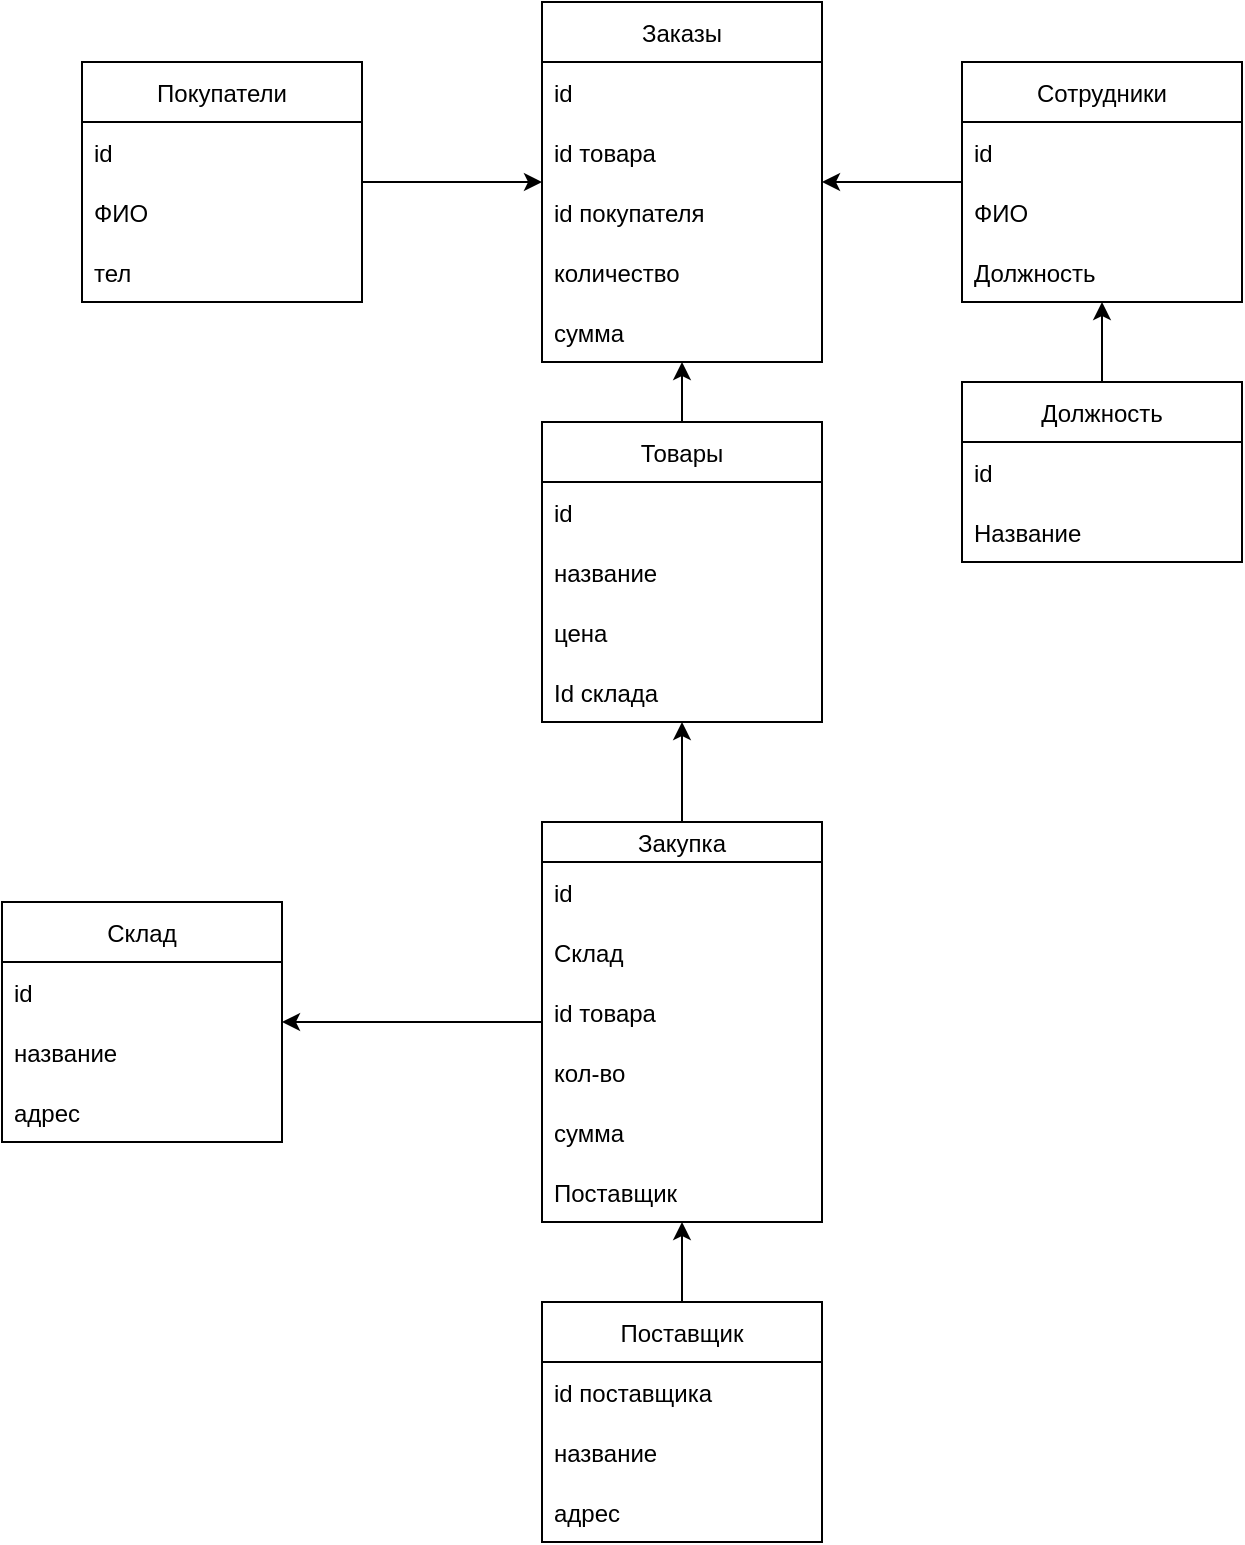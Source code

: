 <mxfile version="16.5.6" type="device"><diagram id="BSfIdujnQ2hXvwdtNfML" name="Page-1"><mxGraphModel dx="668" dy="727" grid="1" gridSize="10" guides="1" tooltips="1" connect="1" arrows="1" fold="1" page="1" pageScale="1" pageWidth="827" pageHeight="1169" math="0" shadow="0"><root><mxCell id="0"/><mxCell id="1" parent="0"/><mxCell id="uxD9HiyKJ81LPx5MvsU4-44" style="edgeStyle=orthogonalEdgeStyle;rounded=0;orthogonalLoop=1;jettySize=auto;html=1;" edge="1" parent="1" source="uxD9HiyKJ81LPx5MvsU4-17" target="uxD9HiyKJ81LPx5MvsU4-25"><mxGeometry relative="1" as="geometry"/></mxCell><mxCell id="uxD9HiyKJ81LPx5MvsU4-17" value="Покупатели" style="swimlane;fontStyle=0;childLayout=stackLayout;horizontal=1;startSize=30;horizontalStack=0;resizeParent=1;resizeParentMax=0;resizeLast=0;collapsible=1;marginBottom=0;" vertex="1" parent="1"><mxGeometry x="170" y="90" width="140" height="120" as="geometry"/></mxCell><mxCell id="uxD9HiyKJ81LPx5MvsU4-18" value="id" style="text;strokeColor=none;fillColor=none;align=left;verticalAlign=middle;spacingLeft=4;spacingRight=4;overflow=hidden;points=[[0,0.5],[1,0.5]];portConstraint=eastwest;rotatable=0;" vertex="1" parent="uxD9HiyKJ81LPx5MvsU4-17"><mxGeometry y="30" width="140" height="30" as="geometry"/></mxCell><mxCell id="uxD9HiyKJ81LPx5MvsU4-19" value="ФИО" style="text;strokeColor=none;fillColor=none;align=left;verticalAlign=middle;spacingLeft=4;spacingRight=4;overflow=hidden;points=[[0,0.5],[1,0.5]];portConstraint=eastwest;rotatable=0;" vertex="1" parent="uxD9HiyKJ81LPx5MvsU4-17"><mxGeometry y="60" width="140" height="30" as="geometry"/></mxCell><mxCell id="uxD9HiyKJ81LPx5MvsU4-20" value="тел" style="text;strokeColor=none;fillColor=none;align=left;verticalAlign=middle;spacingLeft=4;spacingRight=4;overflow=hidden;points=[[0,0.5],[1,0.5]];portConstraint=eastwest;rotatable=0;" vertex="1" parent="uxD9HiyKJ81LPx5MvsU4-17"><mxGeometry y="90" width="140" height="30" as="geometry"/></mxCell><mxCell id="uxD9HiyKJ81LPx5MvsU4-25" value="Заказы" style="swimlane;fontStyle=0;childLayout=stackLayout;horizontal=1;startSize=30;horizontalStack=0;resizeParent=1;resizeParentMax=0;resizeLast=0;collapsible=1;marginBottom=0;" vertex="1" parent="1"><mxGeometry x="400" y="60" width="140" height="180" as="geometry"/></mxCell><mxCell id="uxD9HiyKJ81LPx5MvsU4-26" value="id" style="text;strokeColor=none;fillColor=none;align=left;verticalAlign=middle;spacingLeft=4;spacingRight=4;overflow=hidden;points=[[0,0.5],[1,0.5]];portConstraint=eastwest;rotatable=0;" vertex="1" parent="uxD9HiyKJ81LPx5MvsU4-25"><mxGeometry y="30" width="140" height="30" as="geometry"/></mxCell><mxCell id="uxD9HiyKJ81LPx5MvsU4-27" value="id товара" style="text;strokeColor=none;fillColor=none;align=left;verticalAlign=middle;spacingLeft=4;spacingRight=4;overflow=hidden;points=[[0,0.5],[1,0.5]];portConstraint=eastwest;rotatable=0;" vertex="1" parent="uxD9HiyKJ81LPx5MvsU4-25"><mxGeometry y="60" width="140" height="30" as="geometry"/></mxCell><mxCell id="uxD9HiyKJ81LPx5MvsU4-28" value="id покупателя" style="text;strokeColor=none;fillColor=none;align=left;verticalAlign=middle;spacingLeft=4;spacingRight=4;overflow=hidden;points=[[0,0.5],[1,0.5]];portConstraint=eastwest;rotatable=0;" vertex="1" parent="uxD9HiyKJ81LPx5MvsU4-25"><mxGeometry y="90" width="140" height="30" as="geometry"/></mxCell><mxCell id="uxD9HiyKJ81LPx5MvsU4-48" value="количество" style="text;strokeColor=none;fillColor=none;align=left;verticalAlign=middle;spacingLeft=4;spacingRight=4;overflow=hidden;points=[[0,0.5],[1,0.5]];portConstraint=eastwest;rotatable=0;" vertex="1" parent="uxD9HiyKJ81LPx5MvsU4-25"><mxGeometry y="120" width="140" height="30" as="geometry"/></mxCell><mxCell id="uxD9HiyKJ81LPx5MvsU4-49" value="сумма" style="text;strokeColor=none;fillColor=none;align=left;verticalAlign=middle;spacingLeft=4;spacingRight=4;overflow=hidden;points=[[0,0.5],[1,0.5]];portConstraint=eastwest;rotatable=0;" vertex="1" parent="uxD9HiyKJ81LPx5MvsU4-25"><mxGeometry y="150" width="140" height="30" as="geometry"/></mxCell><mxCell id="uxD9HiyKJ81LPx5MvsU4-46" style="edgeStyle=orthogonalEdgeStyle;rounded=0;orthogonalLoop=1;jettySize=auto;html=1;" edge="1" parent="1" source="uxD9HiyKJ81LPx5MvsU4-29" target="uxD9HiyKJ81LPx5MvsU4-25"><mxGeometry relative="1" as="geometry"/></mxCell><mxCell id="uxD9HiyKJ81LPx5MvsU4-29" value="Товары" style="swimlane;fontStyle=0;childLayout=stackLayout;horizontal=1;startSize=30;horizontalStack=0;resizeParent=1;resizeParentMax=0;resizeLast=0;collapsible=1;marginBottom=0;" vertex="1" parent="1"><mxGeometry x="400" y="270" width="140" height="150" as="geometry"/></mxCell><mxCell id="uxD9HiyKJ81LPx5MvsU4-30" value="id" style="text;strokeColor=none;fillColor=none;align=left;verticalAlign=middle;spacingLeft=4;spacingRight=4;overflow=hidden;points=[[0,0.5],[1,0.5]];portConstraint=eastwest;rotatable=0;" vertex="1" parent="uxD9HiyKJ81LPx5MvsU4-29"><mxGeometry y="30" width="140" height="30" as="geometry"/></mxCell><mxCell id="uxD9HiyKJ81LPx5MvsU4-31" value="название" style="text;strokeColor=none;fillColor=none;align=left;verticalAlign=middle;spacingLeft=4;spacingRight=4;overflow=hidden;points=[[0,0.5],[1,0.5]];portConstraint=eastwest;rotatable=0;" vertex="1" parent="uxD9HiyKJ81LPx5MvsU4-29"><mxGeometry y="60" width="140" height="30" as="geometry"/></mxCell><mxCell id="uxD9HiyKJ81LPx5MvsU4-32" value="цена" style="text;strokeColor=none;fillColor=none;align=left;verticalAlign=middle;spacingLeft=4;spacingRight=4;overflow=hidden;points=[[0,0.5],[1,0.5]];portConstraint=eastwest;rotatable=0;" vertex="1" parent="uxD9HiyKJ81LPx5MvsU4-29"><mxGeometry y="90" width="140" height="30" as="geometry"/></mxCell><mxCell id="uxD9HiyKJ81LPx5MvsU4-50" value="Id склада" style="text;strokeColor=none;fillColor=none;align=left;verticalAlign=middle;spacingLeft=4;spacingRight=4;overflow=hidden;points=[[0,0.5],[1,0.5]];portConstraint=eastwest;rotatable=0;" vertex="1" parent="uxD9HiyKJ81LPx5MvsU4-29"><mxGeometry y="120" width="140" height="30" as="geometry"/></mxCell><mxCell id="uxD9HiyKJ81LPx5MvsU4-33" value="Склад" style="swimlane;fontStyle=0;childLayout=stackLayout;horizontal=1;startSize=30;horizontalStack=0;resizeParent=1;resizeParentMax=0;resizeLast=0;collapsible=1;marginBottom=0;" vertex="1" parent="1"><mxGeometry x="130" y="510" width="140" height="120" as="geometry"/></mxCell><mxCell id="uxD9HiyKJ81LPx5MvsU4-34" value="id" style="text;strokeColor=none;fillColor=none;align=left;verticalAlign=middle;spacingLeft=4;spacingRight=4;overflow=hidden;points=[[0,0.5],[1,0.5]];portConstraint=eastwest;rotatable=0;" vertex="1" parent="uxD9HiyKJ81LPx5MvsU4-33"><mxGeometry y="30" width="140" height="30" as="geometry"/></mxCell><mxCell id="uxD9HiyKJ81LPx5MvsU4-35" value="название" style="text;strokeColor=none;fillColor=none;align=left;verticalAlign=middle;spacingLeft=4;spacingRight=4;overflow=hidden;points=[[0,0.5],[1,0.5]];portConstraint=eastwest;rotatable=0;" vertex="1" parent="uxD9HiyKJ81LPx5MvsU4-33"><mxGeometry y="60" width="140" height="30" as="geometry"/></mxCell><mxCell id="uxD9HiyKJ81LPx5MvsU4-36" value="адрес" style="text;strokeColor=none;fillColor=none;align=left;verticalAlign=middle;spacingLeft=4;spacingRight=4;overflow=hidden;points=[[0,0.5],[1,0.5]];portConstraint=eastwest;rotatable=0;" vertex="1" parent="uxD9HiyKJ81LPx5MvsU4-33"><mxGeometry y="90" width="140" height="30" as="geometry"/></mxCell><mxCell id="uxD9HiyKJ81LPx5MvsU4-45" style="edgeStyle=orthogonalEdgeStyle;rounded=0;orthogonalLoop=1;jettySize=auto;html=1;" edge="1" parent="1" source="uxD9HiyKJ81LPx5MvsU4-37" target="uxD9HiyKJ81LPx5MvsU4-25"><mxGeometry relative="1" as="geometry"/></mxCell><mxCell id="uxD9HiyKJ81LPx5MvsU4-37" value="Сотрудники" style="swimlane;fontStyle=0;childLayout=stackLayout;horizontal=1;startSize=30;horizontalStack=0;resizeParent=1;resizeParentMax=0;resizeLast=0;collapsible=1;marginBottom=0;" vertex="1" parent="1"><mxGeometry x="610" y="90" width="140" height="120" as="geometry"/></mxCell><mxCell id="uxD9HiyKJ81LPx5MvsU4-38" value="id" style="text;strokeColor=none;fillColor=none;align=left;verticalAlign=middle;spacingLeft=4;spacingRight=4;overflow=hidden;points=[[0,0.5],[1,0.5]];portConstraint=eastwest;rotatable=0;" vertex="1" parent="uxD9HiyKJ81LPx5MvsU4-37"><mxGeometry y="30" width="140" height="30" as="geometry"/></mxCell><mxCell id="uxD9HiyKJ81LPx5MvsU4-39" value="ФИО" style="text;strokeColor=none;fillColor=none;align=left;verticalAlign=middle;spacingLeft=4;spacingRight=4;overflow=hidden;points=[[0,0.5],[1,0.5]];portConstraint=eastwest;rotatable=0;" vertex="1" parent="uxD9HiyKJ81LPx5MvsU4-37"><mxGeometry y="60" width="140" height="30" as="geometry"/></mxCell><mxCell id="uxD9HiyKJ81LPx5MvsU4-40" value="Должность" style="text;strokeColor=none;fillColor=none;align=left;verticalAlign=middle;spacingLeft=4;spacingRight=4;overflow=hidden;points=[[0,0.5],[1,0.5]];portConstraint=eastwest;rotatable=0;" vertex="1" parent="uxD9HiyKJ81LPx5MvsU4-37"><mxGeometry y="90" width="140" height="30" as="geometry"/></mxCell><mxCell id="uxD9HiyKJ81LPx5MvsU4-63" style="edgeStyle=orthogonalEdgeStyle;rounded=0;orthogonalLoop=1;jettySize=auto;html=1;" edge="1" parent="1" source="uxD9HiyKJ81LPx5MvsU4-51" target="uxD9HiyKJ81LPx5MvsU4-33"><mxGeometry relative="1" as="geometry"/></mxCell><mxCell id="uxD9HiyKJ81LPx5MvsU4-69" style="edgeStyle=orthogonalEdgeStyle;rounded=0;orthogonalLoop=1;jettySize=auto;html=1;" edge="1" parent="1" source="uxD9HiyKJ81LPx5MvsU4-51" target="uxD9HiyKJ81LPx5MvsU4-29"><mxGeometry relative="1" as="geometry"/></mxCell><mxCell id="uxD9HiyKJ81LPx5MvsU4-51" value="Закупка" style="swimlane;fontStyle=0;childLayout=stackLayout;horizontal=1;startSize=20;horizontalStack=0;resizeParent=1;resizeParentMax=0;resizeLast=0;collapsible=1;marginBottom=0;" vertex="1" parent="1"><mxGeometry x="400" y="470" width="140" height="200" as="geometry"/></mxCell><mxCell id="uxD9HiyKJ81LPx5MvsU4-52" value="id" style="text;strokeColor=none;fillColor=none;align=left;verticalAlign=middle;spacingLeft=4;spacingRight=4;overflow=hidden;points=[[0,0.5],[1,0.5]];portConstraint=eastwest;rotatable=0;" vertex="1" parent="uxD9HiyKJ81LPx5MvsU4-51"><mxGeometry y="20" width="140" height="30" as="geometry"/></mxCell><mxCell id="uxD9HiyKJ81LPx5MvsU4-53" value="Склад" style="text;strokeColor=none;fillColor=none;align=left;verticalAlign=middle;spacingLeft=4;spacingRight=4;overflow=hidden;points=[[0,0.5],[1,0.5]];portConstraint=eastwest;rotatable=0;" vertex="1" parent="uxD9HiyKJ81LPx5MvsU4-51"><mxGeometry y="50" width="140" height="30" as="geometry"/></mxCell><mxCell id="uxD9HiyKJ81LPx5MvsU4-54" value="id товара" style="text;strokeColor=none;fillColor=none;align=left;verticalAlign=middle;spacingLeft=4;spacingRight=4;overflow=hidden;points=[[0,0.5],[1,0.5]];portConstraint=eastwest;rotatable=0;" vertex="1" parent="uxD9HiyKJ81LPx5MvsU4-51"><mxGeometry y="80" width="140" height="30" as="geometry"/></mxCell><mxCell id="uxD9HiyKJ81LPx5MvsU4-55" value="кол-во" style="text;strokeColor=none;fillColor=none;align=left;verticalAlign=middle;spacingLeft=4;spacingRight=4;overflow=hidden;points=[[0,0.5],[1,0.5]];portConstraint=eastwest;rotatable=0;" vertex="1" parent="uxD9HiyKJ81LPx5MvsU4-51"><mxGeometry y="110" width="140" height="30" as="geometry"/></mxCell><mxCell id="uxD9HiyKJ81LPx5MvsU4-56" value="сумма" style="text;strokeColor=none;fillColor=none;align=left;verticalAlign=middle;spacingLeft=4;spacingRight=4;overflow=hidden;points=[[0,0.5],[1,0.5]];portConstraint=eastwest;rotatable=0;" vertex="1" parent="uxD9HiyKJ81LPx5MvsU4-51"><mxGeometry y="140" width="140" height="30" as="geometry"/></mxCell><mxCell id="uxD9HiyKJ81LPx5MvsU4-57" value="Поставщик" style="text;strokeColor=none;fillColor=none;align=left;verticalAlign=middle;spacingLeft=4;spacingRight=4;overflow=hidden;points=[[0,0.5],[1,0.5]];portConstraint=eastwest;rotatable=0;" vertex="1" parent="uxD9HiyKJ81LPx5MvsU4-51"><mxGeometry y="170" width="140" height="30" as="geometry"/></mxCell><mxCell id="uxD9HiyKJ81LPx5MvsU4-62" style="edgeStyle=orthogonalEdgeStyle;rounded=0;orthogonalLoop=1;jettySize=auto;html=1;" edge="1" parent="1" source="uxD9HiyKJ81LPx5MvsU4-58" target="uxD9HiyKJ81LPx5MvsU4-51"><mxGeometry relative="1" as="geometry"/></mxCell><mxCell id="uxD9HiyKJ81LPx5MvsU4-58" value="Поставщик" style="swimlane;fontStyle=0;childLayout=stackLayout;horizontal=1;startSize=30;horizontalStack=0;resizeParent=1;resizeParentMax=0;resizeLast=0;collapsible=1;marginBottom=0;" vertex="1" parent="1"><mxGeometry x="400" y="710" width="140" height="120" as="geometry"/></mxCell><mxCell id="uxD9HiyKJ81LPx5MvsU4-59" value="id поставщика" style="text;strokeColor=none;fillColor=none;align=left;verticalAlign=middle;spacingLeft=4;spacingRight=4;overflow=hidden;points=[[0,0.5],[1,0.5]];portConstraint=eastwest;rotatable=0;" vertex="1" parent="uxD9HiyKJ81LPx5MvsU4-58"><mxGeometry y="30" width="140" height="30" as="geometry"/></mxCell><mxCell id="uxD9HiyKJ81LPx5MvsU4-60" value="название" style="text;strokeColor=none;fillColor=none;align=left;verticalAlign=middle;spacingLeft=4;spacingRight=4;overflow=hidden;points=[[0,0.5],[1,0.5]];portConstraint=eastwest;rotatable=0;" vertex="1" parent="uxD9HiyKJ81LPx5MvsU4-58"><mxGeometry y="60" width="140" height="30" as="geometry"/></mxCell><mxCell id="uxD9HiyKJ81LPx5MvsU4-61" value="адрес" style="text;strokeColor=none;fillColor=none;align=left;verticalAlign=middle;spacingLeft=4;spacingRight=4;overflow=hidden;points=[[0,0.5],[1,0.5]];portConstraint=eastwest;rotatable=0;" vertex="1" parent="uxD9HiyKJ81LPx5MvsU4-58"><mxGeometry y="90" width="140" height="30" as="geometry"/></mxCell><mxCell id="uxD9HiyKJ81LPx5MvsU4-68" style="edgeStyle=orthogonalEdgeStyle;rounded=0;orthogonalLoop=1;jettySize=auto;html=1;" edge="1" parent="1" source="uxD9HiyKJ81LPx5MvsU4-64" target="uxD9HiyKJ81LPx5MvsU4-37"><mxGeometry relative="1" as="geometry"/></mxCell><mxCell id="uxD9HiyKJ81LPx5MvsU4-64" value="Должность" style="swimlane;fontStyle=0;childLayout=stackLayout;horizontal=1;startSize=30;horizontalStack=0;resizeParent=1;resizeParentMax=0;resizeLast=0;collapsible=1;marginBottom=0;" vertex="1" parent="1"><mxGeometry x="610" y="250" width="140" height="90" as="geometry"/></mxCell><mxCell id="uxD9HiyKJ81LPx5MvsU4-65" value="id" style="text;strokeColor=none;fillColor=none;align=left;verticalAlign=middle;spacingLeft=4;spacingRight=4;overflow=hidden;points=[[0,0.5],[1,0.5]];portConstraint=eastwest;rotatable=0;" vertex="1" parent="uxD9HiyKJ81LPx5MvsU4-64"><mxGeometry y="30" width="140" height="30" as="geometry"/></mxCell><mxCell id="uxD9HiyKJ81LPx5MvsU4-66" value="Название" style="text;strokeColor=none;fillColor=none;align=left;verticalAlign=middle;spacingLeft=4;spacingRight=4;overflow=hidden;points=[[0,0.5],[1,0.5]];portConstraint=eastwest;rotatable=0;" vertex="1" parent="uxD9HiyKJ81LPx5MvsU4-64"><mxGeometry y="60" width="140" height="30" as="geometry"/></mxCell></root></mxGraphModel></diagram></mxfile>